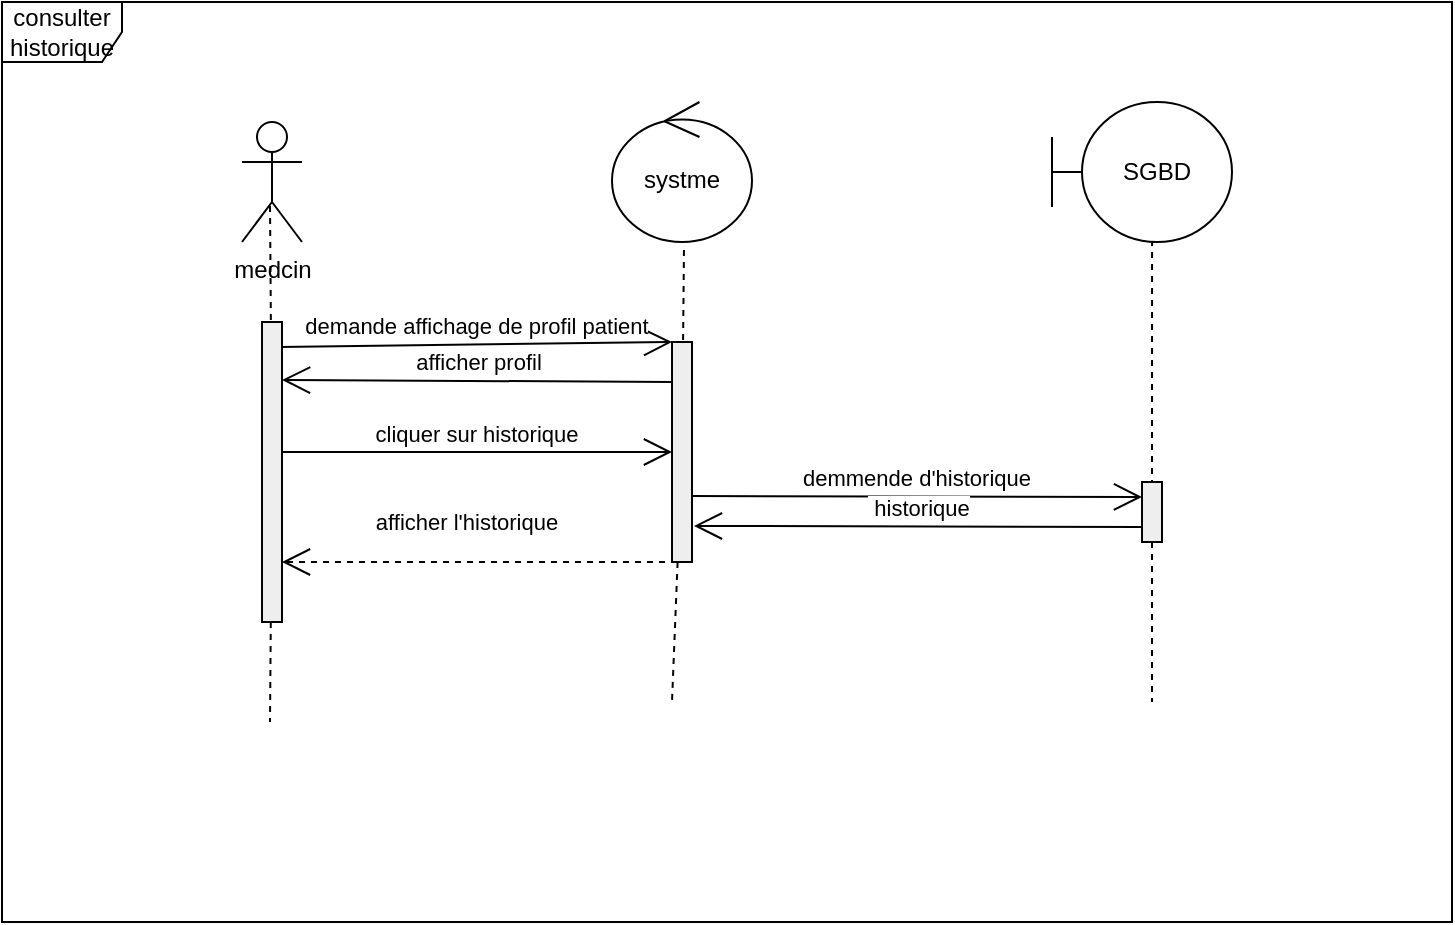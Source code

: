 <mxfile version="9.3.1" type="device" userAgent="Mozilla/5.0 (X11; Linux x86_64) AppleWebKit/537.36 (KHTML, like Gecko) draw.io/9.3.1 Chrome/66.0.336.181 Electron/3.0.6 Safari/537.36" editor="www.draw.io"><diagram id="WtJmBM3IjO5U7yYEOyrA" name="Page-1"><mxGraphModel dx="872" dy="516" grid="1" gridSize="10" guides="1" tooltips="1" connect="1" arrows="1" fold="1" page="1" pageScale="1" pageWidth="827" pageHeight="1169" background="#ffffff" math="0" shadow="0"><root><mxCell id="0"/><mxCell id="1" parent="0"/><mxCell id="mFlbSVLPAzdZGIi5H8dq-3" value="" style="edgeStyle=none;dashed=1;html=1;endArrow=none;" parent="1" source="mFlbSVLPAzdZGIi5H8dq-15" edge="1"><mxGeometry relative="1" as="geometry"><mxPoint x="179" y="430" as="targetPoint"/></mxGeometry></mxCell><mxCell id="mFlbSVLPAzdZGIi5H8dq-4" value="" style="edgeStyle=none;dashed=1;html=1;endArrow=none;" parent="1" source="mFlbSVLPAzdZGIi5H8dq-18" edge="1"><mxGeometry relative="1" as="geometry"><mxPoint x="380" y="420" as="targetPoint"/></mxGeometry></mxCell><mxCell id="mFlbSVLPAzdZGIi5H8dq-5" value="demande affichage de profil patient" style="edgeStyle=none;html=1;endArrow=open;verticalAlign=bottom;endSize=12;exitX=0.9;exitY=0.083;exitDx=0;exitDy=0;exitPerimeter=0;" parent="1" source="mFlbSVLPAzdZGIi5H8dq-15" edge="1"><mxGeometry relative="1" as="geometry"><mxPoint x="200" y="235" as="sourcePoint"/><mxPoint x="380" y="240" as="targetPoint"/></mxGeometry></mxCell><mxCell id="mFlbSVLPAzdZGIi5H8dq-8" value="afficher profil" style="edgeStyle=none;html=1;endArrow=open;endSize=12;strokeWidth=1;verticalAlign=bottom;entryX=1;entryY=0.193;entryDx=0;entryDy=0;entryPerimeter=0;" parent="1" target="mFlbSVLPAzdZGIi5H8dq-15" edge="1"><mxGeometry width="160" relative="1" as="geometry"><mxPoint x="380" y="260" as="sourcePoint"/><mxPoint x="180" y="260" as="targetPoint"/></mxGeometry></mxCell><mxCell id="mFlbSVLPAzdZGIi5H8dq-9" value="cliquer sur historique" style="edgeStyle=none;html=1;endArrow=open;endSize=12;strokeWidth=1;verticalAlign=bottom;exitX=1;exitY=0.433;exitDx=0;exitDy=0;exitPerimeter=0;entryX=0;entryY=0.5;entryDx=0;entryDy=0;" parent="1" source="mFlbSVLPAzdZGIi5H8dq-15" target="mFlbSVLPAzdZGIi5H8dq-18" edge="1"><mxGeometry width="160" relative="1" as="geometry"><mxPoint x="220" y="300" as="sourcePoint"/><mxPoint x="380" y="300" as="targetPoint"/></mxGeometry></mxCell><mxCell id="mFlbSVLPAzdZGIi5H8dq-10" value="demmende d'historique" style="edgeStyle=none;html=1;endArrow=open;endSize=12;strokeWidth=1;verticalAlign=bottom;entryX=0;entryY=0.25;entryDx=0;entryDy=0;exitX=0.9;exitY=0.7;exitDx=0;exitDy=0;exitPerimeter=0;" parent="1" source="mFlbSVLPAzdZGIi5H8dq-18" target="mFlbSVLPAzdZGIi5H8dq-12" edge="1"><mxGeometry width="160" relative="1" as="geometry"><mxPoint x="390" y="330" as="sourcePoint"/><mxPoint x="550" y="330" as="targetPoint"/></mxGeometry></mxCell><mxCell id="mFlbSVLPAzdZGIi5H8dq-12" value="" style="shape=rect;html=1;fillColor=#eeeeee;" parent="1" vertex="1"><mxGeometry x="615" y="310" width="10" height="30" as="geometry"/></mxCell><mxCell id="mFlbSVLPAzdZGIi5H8dq-13" value="" style="edgeStyle=none;html=1;dashed=1;endArrow=none;strokeWidth=1;exitX=0.556;exitY=0.986;exitDx=0;exitDy=0;exitPerimeter=0;" parent="1" source="mFlbSVLPAzdZGIi5H8dq-24" edge="1"><mxGeometry relative="1" as="geometry"><mxPoint x="620" y="200" as="sourcePoint"/><mxPoint x="620" y="310" as="targetPoint"/></mxGeometry></mxCell><mxCell id="mFlbSVLPAzdZGIi5H8dq-15" value="" style="shape=rect;html=1;fillColor=#eeeeee;" parent="1" vertex="1"><mxGeometry x="175" y="230" width="10" height="150" as="geometry"/></mxCell><mxCell id="mFlbSVLPAzdZGIi5H8dq-16" value="" style="edgeStyle=none;dashed=1;html=1;endArrow=none;exitX=0.467;exitY=0.7;exitDx=0;exitDy=0;exitPerimeter=0;" parent="1" source="mFlbSVLPAzdZGIi5H8dq-22" target="mFlbSVLPAzdZGIi5H8dq-15" edge="1"><mxGeometry relative="1" as="geometry"><mxPoint x="179" y="430" as="targetPoint"/><mxPoint x="180" y="200" as="sourcePoint"/></mxGeometry></mxCell><mxCell id="mFlbSVLPAzdZGIi5H8dq-17" value="afficher l'historique&lt;br&gt;" style="edgeStyle=none;html=1;endArrow=open;endSize=12;strokeWidth=1;verticalAlign=bottom;exitX=0.25;exitY=1;exitDx=0;exitDy=0;entryX=1;entryY=0.8;entryDx=0;entryDy=0;entryPerimeter=0;dashed=1;" parent="1" source="mFlbSVLPAzdZGIi5H8dq-18" target="mFlbSVLPAzdZGIi5H8dq-15" edge="1"><mxGeometry x="0.067" y="-11" width="160" relative="1" as="geometry"><mxPoint x="360" y="361" as="sourcePoint"/><mxPoint x="210" y="361" as="targetPoint"/><mxPoint as="offset"/></mxGeometry></mxCell><mxCell id="mFlbSVLPAzdZGIi5H8dq-18" value="" style="shape=rect;html=1;fillColor=#eeeeee;" parent="1" vertex="1"><mxGeometry x="380" y="240" width="10" height="110" as="geometry"/></mxCell><mxCell id="mFlbSVLPAzdZGIi5H8dq-19" value="" style="edgeStyle=none;dashed=1;html=1;endArrow=none;exitX=0.514;exitY=1.057;exitDx=0;exitDy=0;exitPerimeter=0;" parent="1" source="mFlbSVLPAzdZGIi5H8dq-23" target="mFlbSVLPAzdZGIi5H8dq-18" edge="1"><mxGeometry relative="1" as="geometry"><mxPoint x="380" y="415" as="targetPoint"/><mxPoint x="383" y="200" as="sourcePoint"/></mxGeometry></mxCell><mxCell id="mFlbSVLPAzdZGIi5H8dq-20" value="" style="edgeStyle=none;dashed=1;html=1;endArrow=none;exitX=0.5;exitY=1;exitDx=0;exitDy=0;" parent="1" source="mFlbSVLPAzdZGIi5H8dq-12" edge="1"><mxGeometry relative="1" as="geometry"><mxPoint x="620" y="420" as="targetPoint"/><mxPoint x="189.4" y="390" as="sourcePoint"/></mxGeometry></mxCell><mxCell id="mFlbSVLPAzdZGIi5H8dq-21" value="&amp;nbsp;historique" style="edgeStyle=none;html=1;endArrow=open;endSize=12;strokeWidth=1;verticalAlign=bottom;entryX=1.1;entryY=0.836;entryDx=0;entryDy=0;exitX=0;exitY=0.75;exitDx=0;exitDy=0;entryPerimeter=0;" parent="1" source="mFlbSVLPAzdZGIi5H8dq-12" target="mFlbSVLPAzdZGIi5H8dq-18" edge="1"><mxGeometry width="160" relative="1" as="geometry"><mxPoint x="399" y="327" as="sourcePoint"/><mxPoint x="625" y="328" as="targetPoint"/></mxGeometry></mxCell><mxCell id="mFlbSVLPAzdZGIi5H8dq-22" value="medcin" style="shape=umlActor;html=1;verticalLabelPosition=bottom;verticalAlign=top;align=center;" parent="1" vertex="1"><mxGeometry x="165" y="130" width="30" height="60" as="geometry"/></mxCell><mxCell id="mFlbSVLPAzdZGIi5H8dq-23" value="systme" style="ellipse;shape=umlControl;whiteSpace=wrap;html=1;" parent="1" vertex="1"><mxGeometry x="350" y="120" width="70" height="70" as="geometry"/></mxCell><mxCell id="mFlbSVLPAzdZGIi5H8dq-24" value="SGBD" style="shape=umlBoundary;whiteSpace=wrap;html=1;" parent="1" vertex="1"><mxGeometry x="570" y="120" width="90" height="70" as="geometry"/></mxCell><mxCell id="2" value="consulter&lt;br&gt;historique&lt;br&gt;" style="shape=umlFrame;whiteSpace=wrap;html=1;" vertex="1" parent="1"><mxGeometry x="45" y="70" width="725" height="460" as="geometry"/></mxCell></root></mxGraphModel></diagram></mxfile>